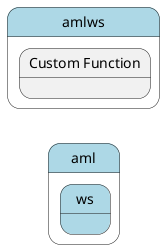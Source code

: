 @startuml
left to right direction


state "aml" as aml #lightblue {
state "ws" as amlws #lightblue {
}
}


state "amlws" as pstatename #lightblue {
    state "Custom Function" as wsfunction {
    }
}





@enduml
